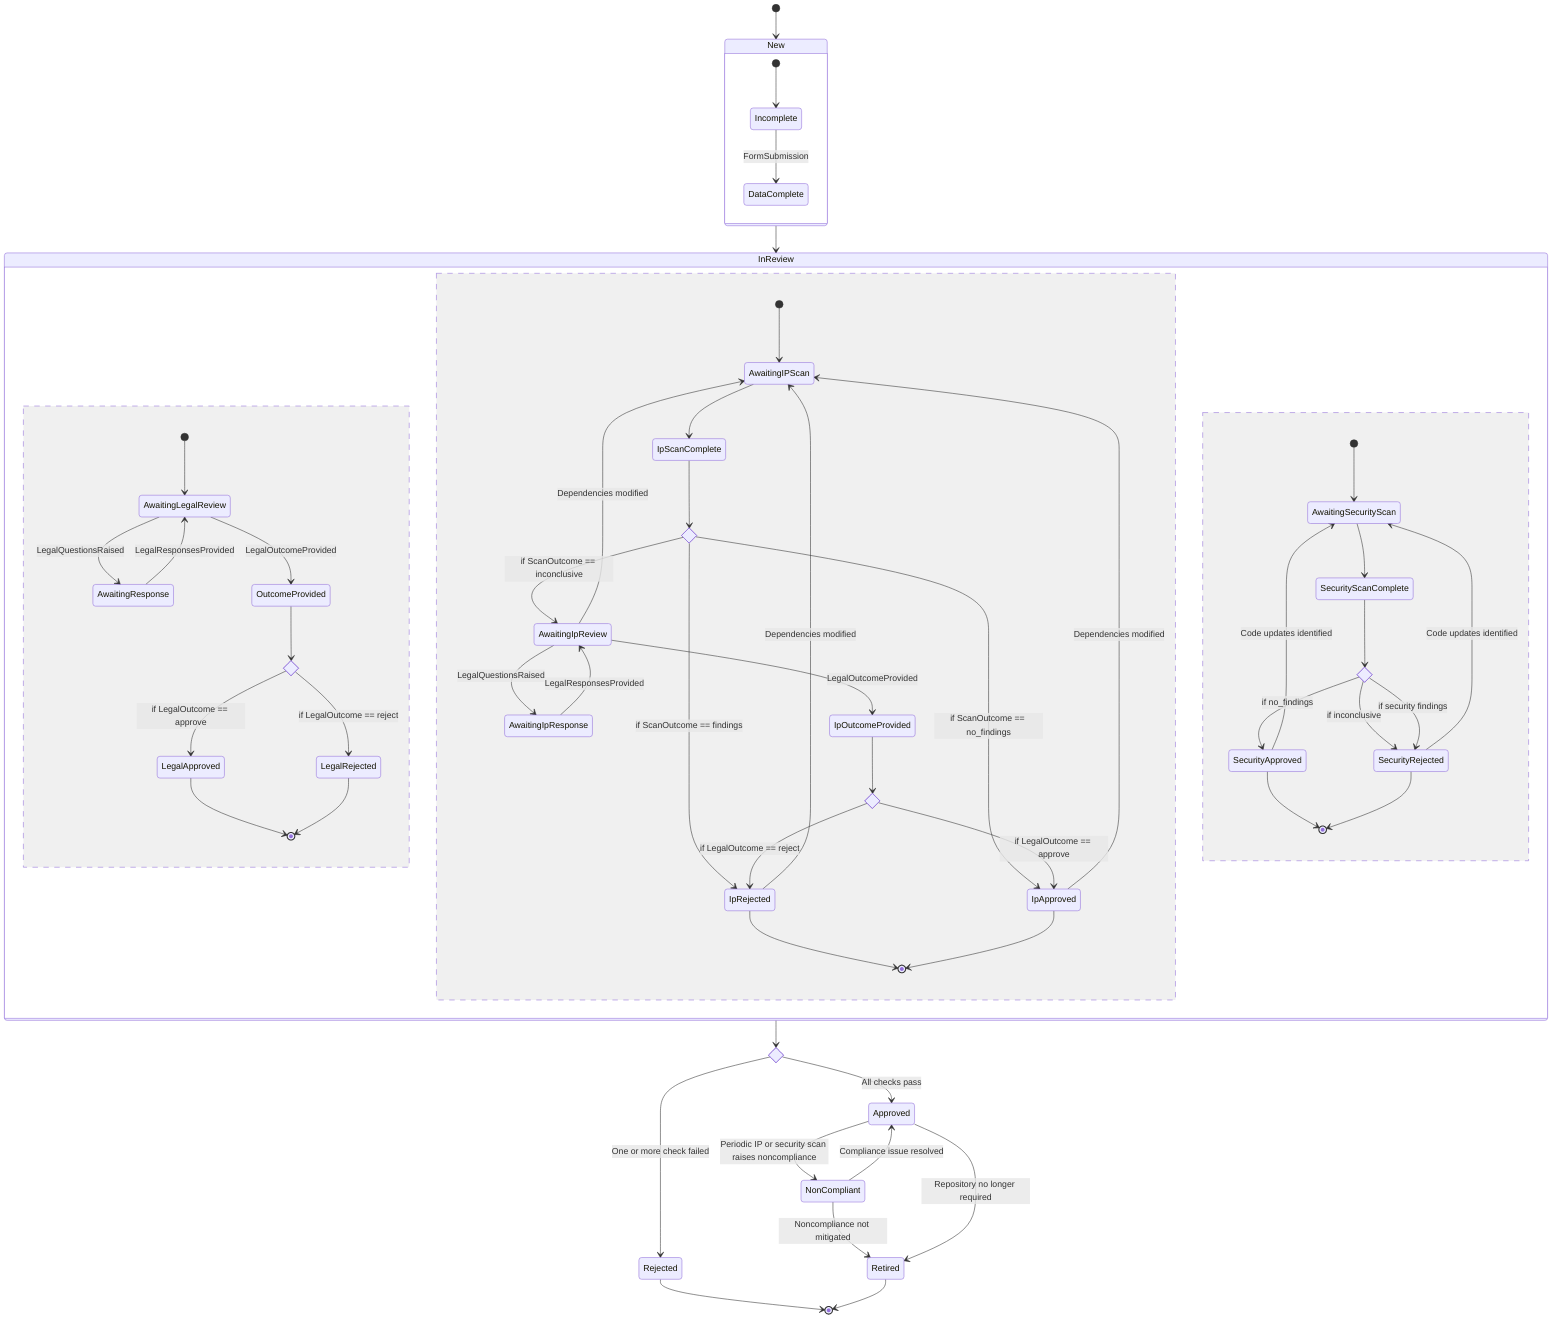 stateDiagram-v2
    [*] --> New
    state New {
        [*] --> Incomplete
        Incomplete --> DataComplete : FormSubmission
    }
    New --> InReview
    state InReview {
        [*] --> AwaitingLegalReview
        AwaitingLegalReview --> AwaitingResponse : LegalQuestionsRaised
        AwaitingResponse --> AwaitingLegalReview : LegalResponsesProvided
        AwaitingLegalReview --> OutcomeProvided : LegalOutcomeProvided
        state legal_if_state <<choice>>
        OutcomeProvided --> legal_if_state
        legal_if_state --> LegalApproved: if LegalOutcome == approve
        legal_if_state --> LegalRejected : if LegalOutcome == reject
        LegalApproved --> [*]
        LegalRejected --> [*]
        --
        [*] --> AwaitingIPScan
        AwaitingIPScan --> IpScanComplete
        state ip_if_state <<choice>>
        IpScanComplete --> ip_if_state
        ip_if_state --> IpApproved: if ScanOutcome == no_findings
        ip_if_state --> AwaitingIpReview: if ScanOutcome == inconclusive
        ip_if_state --> IpRejected: if ScanOutcome == findings
        AwaitingIpReview --> AwaitingIpResponse : LegalQuestionsRaised
        AwaitingIpResponse --> AwaitingIpReview : LegalResponsesProvided
        AwaitingIpReview --> IpOutcomeProvided : LegalOutcomeProvided
        state legal_ip_if_state <<choice>>
        IpOutcomeProvided --> legal_ip_if_state
        legal_ip_if_state --> IpApproved: if LegalOutcome == approve
        legal_ip_if_state --> IpRejected : if LegalOutcome == reject
        AwaitingIpReview --> AwaitingIPScan: Dependencies modified
        IpRejected --> AwaitingIPScan: Dependencies modified
        IpApproved --> AwaitingIPScan: Dependencies modified
        IpRejected --> [*]
        IpApproved --> [*]
        --
        [*] --> AwaitingSecurityScan
        AwaitingSecurityScan --> SecurityScanComplete
        state security_if_state <<choice>>
        SecurityScanComplete --> security_if_state
        security_if_state --> SecurityApproved: if no_findings
        security_if_state --> SecurityRejected: if inconclusive
        security_if_state --> SecurityRejected: if security findings
        SecurityApproved --> AwaitingSecurityScan: Code updates identified
        SecurityRejected --> AwaitingSecurityScan: Code updates identified
        SecurityApproved --> [*]
        SecurityRejected --> [*]
    }
    state inreview_if_state <<choice>>
    InReview --> inreview_if_state
    inreview_if_state --> Rejected: One or more check failed
    inreview_if_state --> Approved: All checks pass
    Approved --> NonCompliant: Periodic IP or security scan raises noncompliance
    NonCompliant --> Retired: Noncompliance not mitigated
    NonCompliant --> Approved: Compliance issue resolved
    Approved --> Retired: Repository no longer required
    Rejected --> [*]
    Retired --> [*]